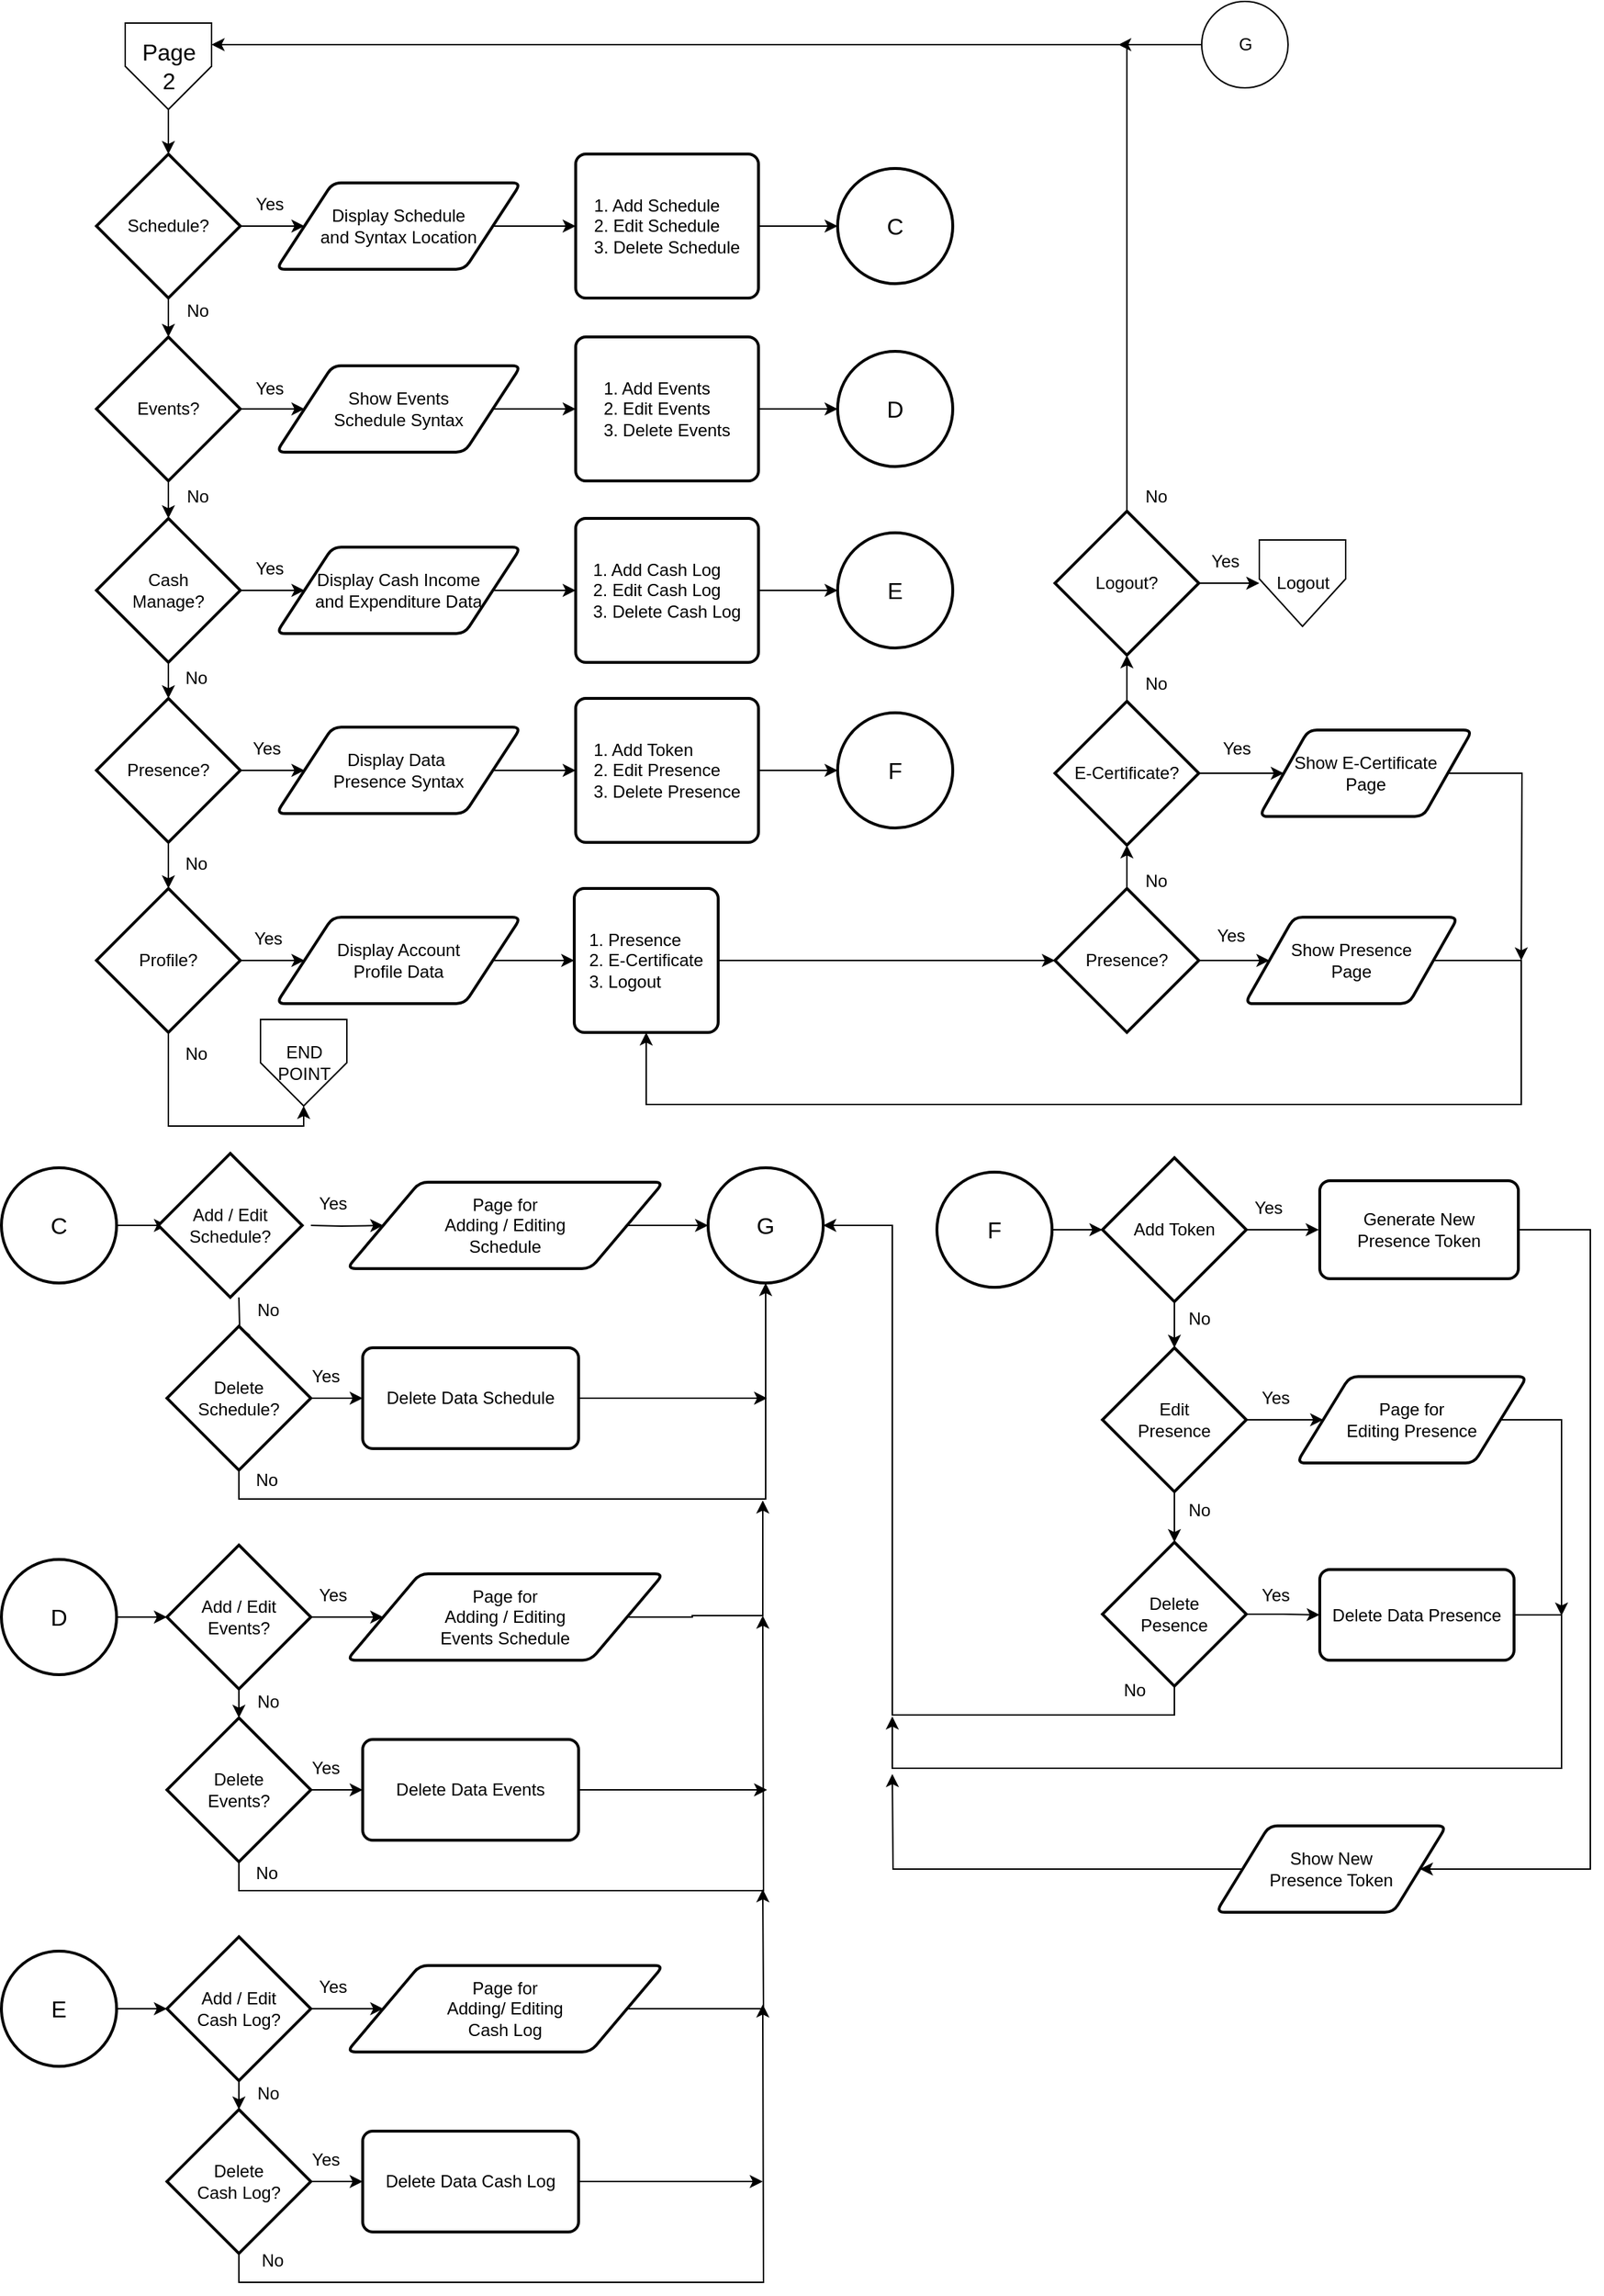 <mxfile version="24.7.6">
  <diagram name="Page-1" id="h7Oh3EGUh3cBh1QtTX6X">
    <mxGraphModel dx="1167" dy="679" grid="1" gridSize="10" guides="1" tooltips="1" connect="1" arrows="1" fold="1" page="1" pageScale="1" pageWidth="1169" pageHeight="1654" math="0" shadow="0">
      <root>
        <mxCell id="0" />
        <mxCell id="1" parent="0" />
        <mxCell id="zowKYsmVcmLUm09wKHbU-10" value="" style="edgeStyle=orthogonalEdgeStyle;rounded=0;orthogonalLoop=1;jettySize=auto;html=1;" parent="1" source="zowKYsmVcmLUm09wKHbU-1" target="zowKYsmVcmLUm09wKHbU-3" edge="1">
          <mxGeometry relative="1" as="geometry" />
        </mxCell>
        <mxCell id="zowKYsmVcmLUm09wKHbU-1" value="&lt;font style=&quot;font-size: 16px;&quot;&gt;Page&lt;/font&gt;&lt;div style=&quot;font-size: 16px;&quot;&gt;&lt;font style=&quot;font-size: 16px;&quot;&gt;2&lt;/font&gt;&lt;/div&gt;" style="verticalLabelPosition=middle;verticalAlign=middle;html=1;shape=offPageConnector;rounded=0;size=0.5;labelPosition=center;align=center;" parent="1" vertex="1">
          <mxGeometry x="117" y="44" width="60" height="60" as="geometry" />
        </mxCell>
        <mxCell id="zowKYsmVcmLUm09wKHbU-2" style="edgeStyle=orthogonalEdgeStyle;rounded=0;orthogonalLoop=1;jettySize=auto;html=1;exitX=1;exitY=0.5;exitDx=0;exitDy=0;exitPerimeter=0;entryX=0;entryY=0.5;entryDx=0;entryDy=0;" parent="1" source="zowKYsmVcmLUm09wKHbU-3" target="zowKYsmVcmLUm09wKHbU-8" edge="1">
          <mxGeometry relative="1" as="geometry" />
        </mxCell>
        <mxCell id="zowKYsmVcmLUm09wKHbU-3" value="Schedule?" style="strokeWidth=2;html=1;shape=mxgraph.flowchart.decision;whiteSpace=wrap;" parent="1" vertex="1">
          <mxGeometry x="97" y="135" width="100" height="100" as="geometry" />
        </mxCell>
        <mxCell id="zowKYsmVcmLUm09wKHbU-4" style="edgeStyle=orthogonalEdgeStyle;rounded=0;orthogonalLoop=1;jettySize=auto;html=1;exitX=1;exitY=0.5;exitDx=0;exitDy=0;exitPerimeter=0;entryX=0;entryY=0.5;entryDx=0;entryDy=0;" parent="1" source="zowKYsmVcmLUm09wKHbU-5" target="zowKYsmVcmLUm09wKHbU-9" edge="1">
          <mxGeometry relative="1" as="geometry" />
        </mxCell>
        <mxCell id="zowKYsmVcmLUm09wKHbU-26" value="" style="edgeStyle=orthogonalEdgeStyle;rounded=0;orthogonalLoop=1;jettySize=auto;html=1;" parent="1" source="zowKYsmVcmLUm09wKHbU-5" target="zowKYsmVcmLUm09wKHbU-25" edge="1">
          <mxGeometry relative="1" as="geometry" />
        </mxCell>
        <mxCell id="zowKYsmVcmLUm09wKHbU-5" value="Events?" style="strokeWidth=2;html=1;shape=mxgraph.flowchart.decision;whiteSpace=wrap;" parent="1" vertex="1">
          <mxGeometry x="97" y="262" width="100" height="100" as="geometry" />
        </mxCell>
        <mxCell id="zowKYsmVcmLUm09wKHbU-6" style="edgeStyle=orthogonalEdgeStyle;rounded=0;orthogonalLoop=1;jettySize=auto;html=1;exitX=0.5;exitY=1;exitDx=0;exitDy=0;exitPerimeter=0;entryX=0.5;entryY=0;entryDx=0;entryDy=0;entryPerimeter=0;" parent="1" source="zowKYsmVcmLUm09wKHbU-3" target="zowKYsmVcmLUm09wKHbU-5" edge="1">
          <mxGeometry relative="1" as="geometry" />
        </mxCell>
        <mxCell id="zowKYsmVcmLUm09wKHbU-7" value="No" style="text;html=1;align=center;verticalAlign=middle;resizable=0;points=[];autosize=1;strokeColor=none;fillColor=none;" parent="1" vertex="1">
          <mxGeometry x="147" y="229" width="40" height="30" as="geometry" />
        </mxCell>
        <mxCell id="zowKYsmVcmLUm09wKHbU-14" value="" style="edgeStyle=orthogonalEdgeStyle;rounded=0;orthogonalLoop=1;jettySize=auto;html=1;" parent="1" source="zowKYsmVcmLUm09wKHbU-8" target="zowKYsmVcmLUm09wKHbU-13" edge="1">
          <mxGeometry relative="1" as="geometry" />
        </mxCell>
        <mxCell id="zowKYsmVcmLUm09wKHbU-8" value="Display Schedule&lt;div&gt;and Syntax Location&lt;/div&gt;" style="shape=parallelogram;html=1;strokeWidth=2;perimeter=parallelogramPerimeter;whiteSpace=wrap;rounded=1;arcSize=12;size=0.23;" parent="1" vertex="1">
          <mxGeometry x="222" y="155" width="170" height="60" as="geometry" />
        </mxCell>
        <mxCell id="zowKYsmVcmLUm09wKHbU-16" value="" style="edgeStyle=orthogonalEdgeStyle;rounded=0;orthogonalLoop=1;jettySize=auto;html=1;" parent="1" source="zowKYsmVcmLUm09wKHbU-9" target="zowKYsmVcmLUm09wKHbU-15" edge="1">
          <mxGeometry relative="1" as="geometry" />
        </mxCell>
        <mxCell id="zowKYsmVcmLUm09wKHbU-9" value="Show Events&lt;div&gt;Schedule Syntax&lt;/div&gt;" style="shape=parallelogram;html=1;strokeWidth=2;perimeter=parallelogramPerimeter;whiteSpace=wrap;rounded=1;arcSize=12;size=0.23;" parent="1" vertex="1">
          <mxGeometry x="222" y="282" width="170" height="60" as="geometry" />
        </mxCell>
        <mxCell id="zowKYsmVcmLUm09wKHbU-11" value="Yes" style="text;html=1;align=center;verticalAlign=middle;resizable=0;points=[];autosize=1;strokeColor=none;fillColor=none;" parent="1" vertex="1">
          <mxGeometry x="197" y="155" width="40" height="30" as="geometry" />
        </mxCell>
        <mxCell id="zowKYsmVcmLUm09wKHbU-12" value="Yes" style="text;html=1;align=center;verticalAlign=middle;resizable=0;points=[];autosize=1;strokeColor=none;fillColor=none;" parent="1" vertex="1">
          <mxGeometry x="197" y="283" width="40" height="30" as="geometry" />
        </mxCell>
        <mxCell id="zowKYsmVcmLUm09wKHbU-56" value="" style="edgeStyle=orthogonalEdgeStyle;rounded=0;orthogonalLoop=1;jettySize=auto;html=1;" parent="1" source="zowKYsmVcmLUm09wKHbU-13" target="zowKYsmVcmLUm09wKHbU-55" edge="1">
          <mxGeometry relative="1" as="geometry" />
        </mxCell>
        <mxCell id="zowKYsmVcmLUm09wKHbU-13" value="&lt;div style=&quot;text-align: justify;&quot;&gt;&lt;span style=&quot;background-color: initial;&quot;&gt;1. Add Schedule&lt;/span&gt;&lt;/div&gt;&lt;div style=&quot;text-align: justify;&quot;&gt;2. Edit Schedule&lt;/div&gt;&lt;div style=&quot;text-align: justify;&quot;&gt;3. Delete Schedule&lt;/div&gt;" style="rounded=1;whiteSpace=wrap;html=1;absoluteArcSize=1;arcSize=14;strokeWidth=2;align=center;" parent="1" vertex="1">
          <mxGeometry x="430" y="135" width="127" height="100" as="geometry" />
        </mxCell>
        <mxCell id="zowKYsmVcmLUm09wKHbU-61" value="" style="edgeStyle=orthogonalEdgeStyle;rounded=0;orthogonalLoop=1;jettySize=auto;html=1;" parent="1" source="zowKYsmVcmLUm09wKHbU-15" target="zowKYsmVcmLUm09wKHbU-57" edge="1">
          <mxGeometry relative="1" as="geometry" />
        </mxCell>
        <mxCell id="zowKYsmVcmLUm09wKHbU-15" value="&lt;div style=&quot;text-align: justify;&quot;&gt;&lt;span style=&quot;background-color: initial;&quot;&gt;1. Add Events&lt;/span&gt;&lt;/div&gt;&lt;div style=&quot;text-align: justify;&quot;&gt;2. Edit Events&lt;/div&gt;&lt;div style=&quot;text-align: justify;&quot;&gt;3. Delete Events&lt;/div&gt;" style="rounded=1;whiteSpace=wrap;html=1;absoluteArcSize=1;arcSize=14;strokeWidth=2;align=center;" parent="1" vertex="1">
          <mxGeometry x="430" y="262" width="127" height="100" as="geometry" />
        </mxCell>
        <mxCell id="zowKYsmVcmLUm09wKHbU-22" value="" style="edgeStyle=orthogonalEdgeStyle;rounded=0;orthogonalLoop=1;jettySize=auto;html=1;" parent="1" source="zowKYsmVcmLUm09wKHbU-19" target="zowKYsmVcmLUm09wKHbU-21" edge="1">
          <mxGeometry relative="1" as="geometry" />
        </mxCell>
        <mxCell id="zowKYsmVcmLUm09wKHbU-19" value="Display Cash Income&lt;div&gt;and Expenditure Data&lt;br&gt;&lt;/div&gt;" style="shape=parallelogram;html=1;strokeWidth=2;perimeter=parallelogramPerimeter;whiteSpace=wrap;rounded=1;arcSize=12;size=0.23;" parent="1" vertex="1">
          <mxGeometry x="222" y="408" width="170" height="60" as="geometry" />
        </mxCell>
        <mxCell id="zowKYsmVcmLUm09wKHbU-62" value="" style="edgeStyle=orthogonalEdgeStyle;rounded=0;orthogonalLoop=1;jettySize=auto;html=1;" parent="1" source="zowKYsmVcmLUm09wKHbU-21" target="zowKYsmVcmLUm09wKHbU-58" edge="1">
          <mxGeometry relative="1" as="geometry" />
        </mxCell>
        <mxCell id="zowKYsmVcmLUm09wKHbU-21" value="&lt;div style=&quot;text-align: justify;&quot;&gt;&lt;span style=&quot;background-color: initial;&quot;&gt;1. Add Cash Log&lt;/span&gt;&lt;/div&gt;&lt;div style=&quot;text-align: justify;&quot;&gt;2. Edit Cash Log&lt;/div&gt;&lt;div style=&quot;text-align: justify;&quot;&gt;3. Delete Cash Log&lt;/div&gt;" style="rounded=1;whiteSpace=wrap;html=1;absoluteArcSize=1;arcSize=14;strokeWidth=2;align=center;" parent="1" vertex="1">
          <mxGeometry x="430" y="388" width="127" height="100" as="geometry" />
        </mxCell>
        <mxCell id="zowKYsmVcmLUm09wKHbU-24" value="Yes" style="text;html=1;align=center;verticalAlign=middle;resizable=0;points=[];autosize=1;strokeColor=none;fillColor=none;" parent="1" vertex="1">
          <mxGeometry x="197" y="408" width="40" height="30" as="geometry" />
        </mxCell>
        <mxCell id="zowKYsmVcmLUm09wKHbU-27" value="" style="edgeStyle=orthogonalEdgeStyle;rounded=0;orthogonalLoop=1;jettySize=auto;html=1;" parent="1" source="zowKYsmVcmLUm09wKHbU-25" target="zowKYsmVcmLUm09wKHbU-19" edge="1">
          <mxGeometry relative="1" as="geometry" />
        </mxCell>
        <mxCell id="zowKYsmVcmLUm09wKHbU-33" value="" style="edgeStyle=orthogonalEdgeStyle;rounded=0;orthogonalLoop=1;jettySize=auto;html=1;" parent="1" source="zowKYsmVcmLUm09wKHbU-25" target="zowKYsmVcmLUm09wKHbU-29" edge="1">
          <mxGeometry relative="1" as="geometry" />
        </mxCell>
        <mxCell id="zowKYsmVcmLUm09wKHbU-25" value="Cash&lt;div&gt;Manage?&lt;/div&gt;" style="strokeWidth=2;html=1;shape=mxgraph.flowchart.decision;whiteSpace=wrap;" parent="1" vertex="1">
          <mxGeometry x="97" y="388" width="100" height="100" as="geometry" />
        </mxCell>
        <mxCell id="zowKYsmVcmLUm09wKHbU-28" value="No" style="text;html=1;align=center;verticalAlign=middle;resizable=0;points=[];autosize=1;strokeColor=none;fillColor=none;" parent="1" vertex="1">
          <mxGeometry x="147" y="358" width="40" height="30" as="geometry" />
        </mxCell>
        <mxCell id="zowKYsmVcmLUm09wKHbU-31" value="" style="edgeStyle=orthogonalEdgeStyle;rounded=0;orthogonalLoop=1;jettySize=auto;html=1;" parent="1" source="zowKYsmVcmLUm09wKHbU-29" target="zowKYsmVcmLUm09wKHbU-30" edge="1">
          <mxGeometry relative="1" as="geometry" />
        </mxCell>
        <mxCell id="zowKYsmVcmLUm09wKHbU-46" value="" style="edgeStyle=orthogonalEdgeStyle;rounded=0;orthogonalLoop=1;jettySize=auto;html=1;" parent="1" source="zowKYsmVcmLUm09wKHbU-29" target="zowKYsmVcmLUm09wKHbU-35" edge="1">
          <mxGeometry relative="1" as="geometry" />
        </mxCell>
        <mxCell id="zowKYsmVcmLUm09wKHbU-29" value="Presence?" style="strokeWidth=2;html=1;shape=mxgraph.flowchart.decision;whiteSpace=wrap;" parent="1" vertex="1">
          <mxGeometry x="97" y="513" width="100" height="100" as="geometry" />
        </mxCell>
        <mxCell id="zowKYsmVcmLUm09wKHbU-34" value="" style="edgeStyle=orthogonalEdgeStyle;rounded=0;orthogonalLoop=1;jettySize=auto;html=1;" parent="1" source="zowKYsmVcmLUm09wKHbU-30" target="zowKYsmVcmLUm09wKHbU-32" edge="1">
          <mxGeometry relative="1" as="geometry" />
        </mxCell>
        <mxCell id="zowKYsmVcmLUm09wKHbU-30" value="Display Data&amp;nbsp;&lt;div&gt;Presence Syntax&lt;br&gt;&lt;/div&gt;" style="shape=parallelogram;html=1;strokeWidth=2;perimeter=parallelogramPerimeter;whiteSpace=wrap;rounded=1;arcSize=12;size=0.23;" parent="1" vertex="1">
          <mxGeometry x="222" y="533" width="170" height="60" as="geometry" />
        </mxCell>
        <mxCell id="zowKYsmVcmLUm09wKHbU-63" value="" style="edgeStyle=orthogonalEdgeStyle;rounded=0;orthogonalLoop=1;jettySize=auto;html=1;" parent="1" source="zowKYsmVcmLUm09wKHbU-32" target="zowKYsmVcmLUm09wKHbU-60" edge="1">
          <mxGeometry relative="1" as="geometry" />
        </mxCell>
        <mxCell id="zowKYsmVcmLUm09wKHbU-32" value="&lt;div style=&quot;text-align: justify;&quot;&gt;&lt;span style=&quot;background-color: initial;&quot;&gt;1. Add Token&lt;/span&gt;&lt;/div&gt;&lt;div style=&quot;text-align: justify;&quot;&gt;2. Edit Presence&lt;/div&gt;&lt;div style=&quot;text-align: justify;&quot;&gt;3. Delete Presence&lt;/div&gt;" style="rounded=1;whiteSpace=wrap;html=1;absoluteArcSize=1;arcSize=14;strokeWidth=2;align=center;" parent="1" vertex="1">
          <mxGeometry x="430" y="513" width="127" height="100" as="geometry" />
        </mxCell>
        <mxCell id="zowKYsmVcmLUm09wKHbU-47" value="" style="edgeStyle=orthogonalEdgeStyle;rounded=0;orthogonalLoop=1;jettySize=auto;html=1;" parent="1" source="zowKYsmVcmLUm09wKHbU-35" target="zowKYsmVcmLUm09wKHbU-36" edge="1">
          <mxGeometry relative="1" as="geometry" />
        </mxCell>
        <mxCell id="yRQhdciNzC3Jhga_KEkc-2" style="edgeStyle=orthogonalEdgeStyle;rounded=0;orthogonalLoop=1;jettySize=auto;html=1;exitX=0.5;exitY=1;exitDx=0;exitDy=0;exitPerimeter=0;entryX=0.5;entryY=1;entryDx=0;entryDy=0;" parent="1" source="zowKYsmVcmLUm09wKHbU-35" target="yRQhdciNzC3Jhga_KEkc-1" edge="1">
          <mxGeometry relative="1" as="geometry">
            <Array as="points">
              <mxPoint x="147" y="810" />
              <mxPoint x="241" y="810" />
            </Array>
          </mxGeometry>
        </mxCell>
        <mxCell id="zowKYsmVcmLUm09wKHbU-35" value="Profile?" style="strokeWidth=2;html=1;shape=mxgraph.flowchart.decision;whiteSpace=wrap;" parent="1" vertex="1">
          <mxGeometry x="97" y="645" width="100" height="100" as="geometry" />
        </mxCell>
        <mxCell id="zowKYsmVcmLUm09wKHbU-48" value="" style="edgeStyle=orthogonalEdgeStyle;rounded=0;orthogonalLoop=1;jettySize=auto;html=1;" parent="1" source="zowKYsmVcmLUm09wKHbU-36" target="zowKYsmVcmLUm09wKHbU-37" edge="1">
          <mxGeometry relative="1" as="geometry" />
        </mxCell>
        <mxCell id="zowKYsmVcmLUm09wKHbU-36" value="Display Account&lt;div&gt;Profile Data&lt;/div&gt;" style="shape=parallelogram;html=1;strokeWidth=2;perimeter=parallelogramPerimeter;whiteSpace=wrap;rounded=1;arcSize=12;size=0.23;" parent="1" vertex="1">
          <mxGeometry x="222" y="665" width="170" height="60" as="geometry" />
        </mxCell>
        <mxCell id="zowKYsmVcmLUm09wKHbU-64" value="" style="edgeStyle=orthogonalEdgeStyle;rounded=0;orthogonalLoop=1;jettySize=auto;html=1;" parent="1" source="zowKYsmVcmLUm09wKHbU-37" target="zowKYsmVcmLUm09wKHbU-38" edge="1">
          <mxGeometry relative="1" as="geometry" />
        </mxCell>
        <mxCell id="zowKYsmVcmLUm09wKHbU-37" value="&lt;div style=&quot;text-align: justify;&quot;&gt;&lt;span style=&quot;background-color: initial;&quot;&gt;1. Presence&lt;/span&gt;&lt;/div&gt;&lt;div style=&quot;text-align: justify;&quot;&gt;2. E-Certificate&lt;/div&gt;&lt;div style=&quot;text-align: justify;&quot;&gt;3. Logout&lt;/div&gt;" style="rounded=1;whiteSpace=wrap;html=1;absoluteArcSize=1;arcSize=14;strokeWidth=2;" parent="1" vertex="1">
          <mxGeometry x="429" y="645" width="100" height="100" as="geometry" />
        </mxCell>
        <mxCell id="zowKYsmVcmLUm09wKHbU-50" value="" style="edgeStyle=orthogonalEdgeStyle;rounded=0;orthogonalLoop=1;jettySize=auto;html=1;" parent="1" source="zowKYsmVcmLUm09wKHbU-38" target="zowKYsmVcmLUm09wKHbU-40" edge="1">
          <mxGeometry relative="1" as="geometry" />
        </mxCell>
        <mxCell id="zowKYsmVcmLUm09wKHbU-66" value="" style="edgeStyle=orthogonalEdgeStyle;rounded=0;orthogonalLoop=1;jettySize=auto;html=1;" parent="1" source="zowKYsmVcmLUm09wKHbU-38" target="zowKYsmVcmLUm09wKHbU-41" edge="1">
          <mxGeometry relative="1" as="geometry" />
        </mxCell>
        <mxCell id="zowKYsmVcmLUm09wKHbU-38" value="Presence?" style="strokeWidth=2;html=1;shape=mxgraph.flowchart.decision;whiteSpace=wrap;" parent="1" vertex="1">
          <mxGeometry x="763" y="645" width="100" height="100" as="geometry" />
        </mxCell>
        <mxCell id="zowKYsmVcmLUm09wKHbU-77" style="edgeStyle=orthogonalEdgeStyle;rounded=0;orthogonalLoop=1;jettySize=auto;html=1;exitX=1;exitY=0.5;exitDx=0;exitDy=0;entryX=0.5;entryY=1;entryDx=0;entryDy=0;" parent="1" source="zowKYsmVcmLUm09wKHbU-40" target="zowKYsmVcmLUm09wKHbU-37" edge="1">
          <mxGeometry relative="1" as="geometry">
            <mxPoint x="477" y="785" as="targetPoint" />
            <Array as="points">
              <mxPoint x="1087" y="695" />
              <mxPoint x="1087" y="795" />
              <mxPoint x="479" y="795" />
            </Array>
          </mxGeometry>
        </mxCell>
        <mxCell id="zowKYsmVcmLUm09wKHbU-40" value="Show Presence&lt;div&gt;Page&lt;/div&gt;" style="shape=parallelogram;html=1;strokeWidth=2;perimeter=parallelogramPerimeter;whiteSpace=wrap;rounded=1;arcSize=12;size=0.23;" parent="1" vertex="1">
          <mxGeometry x="895" y="665" width="148" height="60" as="geometry" />
        </mxCell>
        <mxCell id="zowKYsmVcmLUm09wKHbU-52" value="" style="edgeStyle=orthogonalEdgeStyle;rounded=0;orthogonalLoop=1;jettySize=auto;html=1;" parent="1" source="zowKYsmVcmLUm09wKHbU-41" target="zowKYsmVcmLUm09wKHbU-43" edge="1">
          <mxGeometry relative="1" as="geometry" />
        </mxCell>
        <mxCell id="zowKYsmVcmLUm09wKHbU-69" value="" style="edgeStyle=orthogonalEdgeStyle;rounded=0;orthogonalLoop=1;jettySize=auto;html=1;" parent="1" source="zowKYsmVcmLUm09wKHbU-41" target="zowKYsmVcmLUm09wKHbU-44" edge="1">
          <mxGeometry relative="1" as="geometry" />
        </mxCell>
        <mxCell id="zowKYsmVcmLUm09wKHbU-41" value="E-Certificate?" style="strokeWidth=2;html=1;shape=mxgraph.flowchart.decision;whiteSpace=wrap;" parent="1" vertex="1">
          <mxGeometry x="763" y="515" width="100" height="100" as="geometry" />
        </mxCell>
        <mxCell id="zowKYsmVcmLUm09wKHbU-76" style="edgeStyle=orthogonalEdgeStyle;rounded=0;orthogonalLoop=1;jettySize=auto;html=1;exitX=1;exitY=0.5;exitDx=0;exitDy=0;" parent="1" source="zowKYsmVcmLUm09wKHbU-43" edge="1">
          <mxGeometry relative="1" as="geometry">
            <mxPoint x="1087" y="695" as="targetPoint" />
          </mxGeometry>
        </mxCell>
        <mxCell id="zowKYsmVcmLUm09wKHbU-43" value="Show E-Certificate&lt;div&gt;Page&lt;/div&gt;" style="shape=parallelogram;html=1;strokeWidth=2;perimeter=parallelogramPerimeter;whiteSpace=wrap;rounded=1;arcSize=12;size=0.23;" parent="1" vertex="1">
          <mxGeometry x="905" y="535" width="148" height="60" as="geometry" />
        </mxCell>
        <mxCell id="zowKYsmVcmLUm09wKHbU-54" value="" style="edgeStyle=orthogonalEdgeStyle;rounded=0;orthogonalLoop=1;jettySize=auto;html=1;" parent="1" source="zowKYsmVcmLUm09wKHbU-44" target="zowKYsmVcmLUm09wKHbU-45" edge="1">
          <mxGeometry relative="1" as="geometry" />
        </mxCell>
        <mxCell id="zowKYsmVcmLUm09wKHbU-74" style="edgeStyle=orthogonalEdgeStyle;rounded=0;orthogonalLoop=1;jettySize=auto;html=1;exitX=0.5;exitY=0;exitDx=0;exitDy=0;exitPerimeter=0;entryX=1;entryY=0.25;entryDx=0;entryDy=0;" parent="1" source="zowKYsmVcmLUm09wKHbU-44" target="zowKYsmVcmLUm09wKHbU-1" edge="1">
          <mxGeometry relative="1" as="geometry">
            <mxPoint x="813.667" y="75" as="targetPoint" />
          </mxGeometry>
        </mxCell>
        <mxCell id="zowKYsmVcmLUm09wKHbU-44" value="Logout?" style="strokeWidth=2;html=1;shape=mxgraph.flowchart.decision;whiteSpace=wrap;" parent="1" vertex="1">
          <mxGeometry x="763" y="383" width="100" height="100" as="geometry" />
        </mxCell>
        <mxCell id="zowKYsmVcmLUm09wKHbU-45" value="&lt;span style=&quot;background-color: initial;&quot;&gt;Logout&lt;/span&gt;" style="verticalLabelPosition=middle;verticalAlign=middle;html=1;shape=offPageConnector;rounded=0;size=0.55;labelPosition=center;align=center;" parent="1" vertex="1">
          <mxGeometry x="905" y="403" width="60" height="60" as="geometry" />
        </mxCell>
        <mxCell id="zowKYsmVcmLUm09wKHbU-55" value="&lt;font style=&quot;font-size: 16px;&quot;&gt;C&lt;/font&gt;" style="ellipse;whiteSpace=wrap;html=1;rounded=1;arcSize=14;strokeWidth=2;" parent="1" vertex="1">
          <mxGeometry x="612" y="145" width="80" height="80" as="geometry" />
        </mxCell>
        <mxCell id="zowKYsmVcmLUm09wKHbU-57" value="&lt;span style=&quot;font-size: 16px;&quot;&gt;D&lt;/span&gt;" style="ellipse;whiteSpace=wrap;html=1;rounded=1;arcSize=14;strokeWidth=2;" parent="1" vertex="1">
          <mxGeometry x="612" y="272" width="80" height="80" as="geometry" />
        </mxCell>
        <mxCell id="zowKYsmVcmLUm09wKHbU-58" value="&lt;font style=&quot;font-size: 16px;&quot;&gt;E&lt;/font&gt;" style="ellipse;whiteSpace=wrap;html=1;rounded=1;arcSize=14;strokeWidth=2;" parent="1" vertex="1">
          <mxGeometry x="612" y="398" width="80" height="80" as="geometry" />
        </mxCell>
        <mxCell id="zowKYsmVcmLUm09wKHbU-60" value="&lt;span style=&quot;font-size: 16px;&quot;&gt;F&lt;/span&gt;" style="ellipse;whiteSpace=wrap;html=1;rounded=1;arcSize=14;strokeWidth=2;" parent="1" vertex="1">
          <mxGeometry x="612" y="523" width="80" height="80" as="geometry" />
        </mxCell>
        <mxCell id="zowKYsmVcmLUm09wKHbU-65" value="Yes" style="text;html=1;align=center;verticalAlign=middle;resizable=0;points=[];autosize=1;strokeColor=none;fillColor=none;" parent="1" vertex="1">
          <mxGeometry x="865" y="663" width="40" height="30" as="geometry" />
        </mxCell>
        <mxCell id="zowKYsmVcmLUm09wKHbU-67" value="Yes" style="text;html=1;align=center;verticalAlign=middle;resizable=0;points=[];autosize=1;strokeColor=none;fillColor=none;" parent="1" vertex="1">
          <mxGeometry x="869" y="533" width="40" height="30" as="geometry" />
        </mxCell>
        <mxCell id="zowKYsmVcmLUm09wKHbU-68" value="No" style="text;html=1;align=center;verticalAlign=middle;resizable=0;points=[];autosize=1;strokeColor=none;fillColor=none;" parent="1" vertex="1">
          <mxGeometry x="813" y="625" width="40" height="30" as="geometry" />
        </mxCell>
        <mxCell id="zowKYsmVcmLUm09wKHbU-70" value="No" style="text;html=1;align=center;verticalAlign=middle;resizable=0;points=[];autosize=1;strokeColor=none;fillColor=none;" parent="1" vertex="1">
          <mxGeometry x="813" y="488" width="40" height="30" as="geometry" />
        </mxCell>
        <mxCell id="zowKYsmVcmLUm09wKHbU-71" value="Yes" style="text;html=1;align=center;verticalAlign=middle;resizable=0;points=[];autosize=1;strokeColor=none;fillColor=none;" parent="1" vertex="1">
          <mxGeometry x="861" y="403" width="40" height="30" as="geometry" />
        </mxCell>
        <mxCell id="zowKYsmVcmLUm09wKHbU-75" value="No" style="text;html=1;align=center;verticalAlign=middle;resizable=0;points=[];autosize=1;strokeColor=none;fillColor=none;" parent="1" vertex="1">
          <mxGeometry x="813" y="358" width="40" height="30" as="geometry" />
        </mxCell>
        <mxCell id="zowKYsmVcmLUm09wKHbU-80" value="" style="edgeStyle=orthogonalEdgeStyle;rounded=0;orthogonalLoop=1;jettySize=auto;html=1;" parent="1" source="zowKYsmVcmLUm09wKHbU-78" edge="1">
          <mxGeometry relative="1" as="geometry">
            <mxPoint x="146" y="879.0" as="targetPoint" />
          </mxGeometry>
        </mxCell>
        <mxCell id="zowKYsmVcmLUm09wKHbU-78" value="&lt;font style=&quot;font-size: 16px;&quot;&gt;C&lt;/font&gt;" style="ellipse;whiteSpace=wrap;html=1;rounded=1;arcSize=14;strokeWidth=2;" parent="1" vertex="1">
          <mxGeometry x="31" y="839" width="80" height="80" as="geometry" />
        </mxCell>
        <mxCell id="zowKYsmVcmLUm09wKHbU-82" value="" style="edgeStyle=orthogonalEdgeStyle;rounded=0;orthogonalLoop=1;jettySize=auto;html=1;" parent="1" target="zowKYsmVcmLUm09wKHbU-81" edge="1">
          <mxGeometry relative="1" as="geometry">
            <mxPoint x="246" y="879.0" as="sourcePoint" />
          </mxGeometry>
        </mxCell>
        <mxCell id="zowKYsmVcmLUm09wKHbU-93" value="" style="edgeStyle=orthogonalEdgeStyle;rounded=0;orthogonalLoop=1;jettySize=auto;html=1;" parent="1" target="zowKYsmVcmLUm09wKHbU-92" edge="1">
          <mxGeometry relative="1" as="geometry">
            <mxPoint x="196" y="929.0" as="sourcePoint" />
          </mxGeometry>
        </mxCell>
        <mxCell id="zowKYsmVcmLUm09wKHbU-79" value="Add / Edit&lt;div&gt;Schedule?&lt;/div&gt;" style="strokeWidth=2;html=1;shape=mxgraph.flowchart.decision;whiteSpace=wrap;" parent="1" vertex="1">
          <mxGeometry x="140" y="829" width="100" height="100" as="geometry" />
        </mxCell>
        <mxCell id="zowKYsmVcmLUm09wKHbU-91" value="" style="edgeStyle=orthogonalEdgeStyle;rounded=0;orthogonalLoop=1;jettySize=auto;html=1;" parent="1" source="zowKYsmVcmLUm09wKHbU-81" target="zowKYsmVcmLUm09wKHbU-90" edge="1">
          <mxGeometry relative="1" as="geometry" />
        </mxCell>
        <mxCell id="zowKYsmVcmLUm09wKHbU-81" value="&lt;div&gt;Page for&lt;/div&gt;&lt;div&gt;Adding / Editing&lt;/div&gt;&lt;div&gt;Schedule&lt;/div&gt;" style="shape=parallelogram;html=1;strokeWidth=2;perimeter=parallelogramPerimeter;whiteSpace=wrap;rounded=1;arcSize=12;size=0.23;" parent="1" vertex="1">
          <mxGeometry x="271" y="849" width="220" height="60" as="geometry" />
        </mxCell>
        <mxCell id="zowKYsmVcmLUm09wKHbU-83" value="Yes" style="text;html=1;align=center;verticalAlign=middle;resizable=0;points=[];autosize=1;strokeColor=none;fillColor=none;" parent="1" vertex="1">
          <mxGeometry x="241" y="849" width="40" height="30" as="geometry" />
        </mxCell>
        <mxCell id="zowKYsmVcmLUm09wKHbU-174" style="edgeStyle=orthogonalEdgeStyle;rounded=0;orthogonalLoop=1;jettySize=auto;html=1;exitX=0;exitY=0.5;exitDx=0;exitDy=0;exitPerimeter=0;" parent="1" source="zowKYsmVcmLUm09wKHbU-88" edge="1">
          <mxGeometry relative="1" as="geometry">
            <mxPoint x="807" y="59.059" as="targetPoint" />
          </mxGeometry>
        </mxCell>
        <mxCell id="zowKYsmVcmLUm09wKHbU-88" value="G" style="verticalLabelPosition=middle;verticalAlign=middle;html=1;shape=mxgraph.flowchart.on-page_reference;labelPosition=center;align=center;" parent="1" vertex="1">
          <mxGeometry x="865" y="29" width="60" height="60" as="geometry" />
        </mxCell>
        <mxCell id="zowKYsmVcmLUm09wKHbU-90" value="&lt;font style=&quot;font-size: 16px;&quot;&gt;G&lt;/font&gt;" style="ellipse;whiteSpace=wrap;html=1;rounded=1;arcSize=14;strokeWidth=2;" parent="1" vertex="1">
          <mxGeometry x="522" y="839" width="80" height="80" as="geometry" />
        </mxCell>
        <mxCell id="zowKYsmVcmLUm09wKHbU-94" style="edgeStyle=orthogonalEdgeStyle;rounded=0;orthogonalLoop=1;jettySize=auto;html=1;exitX=0.5;exitY=1;exitDx=0;exitDy=0;exitPerimeter=0;entryX=0.5;entryY=1;entryDx=0;entryDy=0;" parent="1" source="zowKYsmVcmLUm09wKHbU-92" target="zowKYsmVcmLUm09wKHbU-90" edge="1">
          <mxGeometry relative="1" as="geometry">
            <mxPoint x="581" y="1089" as="targetPoint" />
          </mxGeometry>
        </mxCell>
        <mxCell id="zowKYsmVcmLUm09wKHbU-98" value="" style="edgeStyle=orthogonalEdgeStyle;rounded=0;orthogonalLoop=1;jettySize=auto;html=1;" parent="1" source="zowKYsmVcmLUm09wKHbU-92" target="zowKYsmVcmLUm09wKHbU-97" edge="1">
          <mxGeometry relative="1" as="geometry" />
        </mxCell>
        <mxCell id="zowKYsmVcmLUm09wKHbU-92" value="Delete&lt;div&gt;Schedule?&lt;/div&gt;" style="strokeWidth=2;html=1;shape=mxgraph.flowchart.decision;whiteSpace=wrap;" parent="1" vertex="1">
          <mxGeometry x="146" y="949" width="100" height="100" as="geometry" />
        </mxCell>
        <mxCell id="zowKYsmVcmLUm09wKHbU-95" value="No" style="text;html=1;align=center;verticalAlign=middle;resizable=0;points=[];autosize=1;strokeColor=none;fillColor=none;" parent="1" vertex="1">
          <mxGeometry x="196" y="923" width="40" height="30" as="geometry" />
        </mxCell>
        <mxCell id="zowKYsmVcmLUm09wKHbU-99" style="edgeStyle=orthogonalEdgeStyle;rounded=0;orthogonalLoop=1;jettySize=auto;html=1;exitX=1;exitY=0.5;exitDx=0;exitDy=0;" parent="1" edge="1">
          <mxGeometry relative="1" as="geometry">
            <mxPoint x="563" y="999" as="targetPoint" />
            <mxPoint x="433" y="999" as="sourcePoint" />
          </mxGeometry>
        </mxCell>
        <mxCell id="zowKYsmVcmLUm09wKHbU-97" value="Delete Data Schedule" style="rounded=1;whiteSpace=wrap;html=1;absoluteArcSize=1;arcSize=14;strokeWidth=2;" parent="1" vertex="1">
          <mxGeometry x="282" y="964" width="150" height="70" as="geometry" />
        </mxCell>
        <mxCell id="zowKYsmVcmLUm09wKHbU-100" value="Yes" style="text;html=1;align=center;verticalAlign=middle;resizable=0;points=[];autosize=1;strokeColor=none;fillColor=none;" parent="1" vertex="1">
          <mxGeometry x="236" y="969" width="40" height="30" as="geometry" />
        </mxCell>
        <mxCell id="zowKYsmVcmLUm09wKHbU-101" value="No" style="text;html=1;align=center;verticalAlign=middle;resizable=0;points=[];autosize=1;strokeColor=none;fillColor=none;" parent="1" vertex="1">
          <mxGeometry x="195" y="1041" width="40" height="30" as="geometry" />
        </mxCell>
        <mxCell id="zowKYsmVcmLUm09wKHbU-102" value="" style="edgeStyle=orthogonalEdgeStyle;rounded=0;orthogonalLoop=1;jettySize=auto;html=1;" parent="1" source="zowKYsmVcmLUm09wKHbU-103" target="zowKYsmVcmLUm09wKHbU-106" edge="1">
          <mxGeometry relative="1" as="geometry" />
        </mxCell>
        <mxCell id="zowKYsmVcmLUm09wKHbU-103" value="&lt;font style=&quot;font-size: 16px;&quot;&gt;D&lt;/font&gt;" style="ellipse;whiteSpace=wrap;html=1;rounded=1;arcSize=14;strokeWidth=2;" parent="1" vertex="1">
          <mxGeometry x="31" y="1111" width="80" height="80" as="geometry" />
        </mxCell>
        <mxCell id="zowKYsmVcmLUm09wKHbU-104" value="" style="edgeStyle=orthogonalEdgeStyle;rounded=0;orthogonalLoop=1;jettySize=auto;html=1;" parent="1" source="zowKYsmVcmLUm09wKHbU-106" target="zowKYsmVcmLUm09wKHbU-108" edge="1">
          <mxGeometry relative="1" as="geometry" />
        </mxCell>
        <mxCell id="zowKYsmVcmLUm09wKHbU-105" value="" style="edgeStyle=orthogonalEdgeStyle;rounded=0;orthogonalLoop=1;jettySize=auto;html=1;" parent="1" source="zowKYsmVcmLUm09wKHbU-106" target="zowKYsmVcmLUm09wKHbU-113" edge="1">
          <mxGeometry relative="1" as="geometry" />
        </mxCell>
        <mxCell id="zowKYsmVcmLUm09wKHbU-106" value="Add / Edit&lt;div&gt;Events?&lt;/div&gt;" style="strokeWidth=2;html=1;shape=mxgraph.flowchart.decision;whiteSpace=wrap;" parent="1" vertex="1">
          <mxGeometry x="146" y="1101" width="100" height="100" as="geometry" />
        </mxCell>
        <mxCell id="zowKYsmVcmLUm09wKHbU-107" value="" style="edgeStyle=orthogonalEdgeStyle;rounded=0;orthogonalLoop=1;jettySize=auto;html=1;" parent="1" source="zowKYsmVcmLUm09wKHbU-108" edge="1">
          <mxGeometry relative="1" as="geometry">
            <mxPoint x="560" y="1070" as="targetPoint" />
            <Array as="points">
              <mxPoint x="511" y="1151" />
              <mxPoint x="560" y="1150" />
            </Array>
          </mxGeometry>
        </mxCell>
        <mxCell id="zowKYsmVcmLUm09wKHbU-108" value="Page for&lt;div&gt;Adding / Editing&lt;/div&gt;&lt;div&gt;Events Schedule&lt;/div&gt;" style="shape=parallelogram;html=1;strokeWidth=2;perimeter=parallelogramPerimeter;whiteSpace=wrap;rounded=1;arcSize=12;size=0.23;" parent="1" vertex="1">
          <mxGeometry x="271" y="1121" width="220" height="60" as="geometry" />
        </mxCell>
        <mxCell id="zowKYsmVcmLUm09wKHbU-109" value="Yes" style="text;html=1;align=center;verticalAlign=middle;resizable=0;points=[];autosize=1;strokeColor=none;fillColor=none;" parent="1" vertex="1">
          <mxGeometry x="241" y="1121" width="40" height="30" as="geometry" />
        </mxCell>
        <mxCell id="zowKYsmVcmLUm09wKHbU-111" style="edgeStyle=orthogonalEdgeStyle;rounded=0;orthogonalLoop=1;jettySize=auto;html=1;exitX=0.5;exitY=1;exitDx=0;exitDy=0;exitPerimeter=0;" parent="1" source="zowKYsmVcmLUm09wKHbU-113" edge="1">
          <mxGeometry relative="1" as="geometry">
            <mxPoint x="560" y="1150" as="targetPoint" />
          </mxGeometry>
        </mxCell>
        <mxCell id="zowKYsmVcmLUm09wKHbU-112" value="" style="edgeStyle=orthogonalEdgeStyle;rounded=0;orthogonalLoop=1;jettySize=auto;html=1;" parent="1" source="zowKYsmVcmLUm09wKHbU-113" target="zowKYsmVcmLUm09wKHbU-116" edge="1">
          <mxGeometry relative="1" as="geometry" />
        </mxCell>
        <mxCell id="zowKYsmVcmLUm09wKHbU-113" value="Delete&lt;div&gt;Events?&lt;/div&gt;" style="strokeWidth=2;html=1;shape=mxgraph.flowchart.decision;whiteSpace=wrap;" parent="1" vertex="1">
          <mxGeometry x="146" y="1221" width="100" height="100" as="geometry" />
        </mxCell>
        <mxCell id="zowKYsmVcmLUm09wKHbU-114" value="No" style="text;html=1;align=center;verticalAlign=middle;resizable=0;points=[];autosize=1;strokeColor=none;fillColor=none;" parent="1" vertex="1">
          <mxGeometry x="196" y="1195" width="40" height="30" as="geometry" />
        </mxCell>
        <mxCell id="zowKYsmVcmLUm09wKHbU-115" style="edgeStyle=orthogonalEdgeStyle;rounded=0;orthogonalLoop=1;jettySize=auto;html=1;exitX=1;exitY=0.5;exitDx=0;exitDy=0;" parent="1" edge="1">
          <mxGeometry relative="1" as="geometry">
            <mxPoint x="563" y="1271" as="targetPoint" />
            <mxPoint x="433" y="1271" as="sourcePoint" />
          </mxGeometry>
        </mxCell>
        <mxCell id="zowKYsmVcmLUm09wKHbU-116" value="Delete Data Events" style="rounded=1;whiteSpace=wrap;html=1;absoluteArcSize=1;arcSize=14;strokeWidth=2;" parent="1" vertex="1">
          <mxGeometry x="282" y="1236" width="150" height="70" as="geometry" />
        </mxCell>
        <mxCell id="zowKYsmVcmLUm09wKHbU-117" value="Yes" style="text;html=1;align=center;verticalAlign=middle;resizable=0;points=[];autosize=1;strokeColor=none;fillColor=none;" parent="1" vertex="1">
          <mxGeometry x="236" y="1241" width="40" height="30" as="geometry" />
        </mxCell>
        <mxCell id="zowKYsmVcmLUm09wKHbU-118" value="No" style="text;html=1;align=center;verticalAlign=middle;resizable=0;points=[];autosize=1;strokeColor=none;fillColor=none;" parent="1" vertex="1">
          <mxGeometry x="195" y="1314" width="40" height="30" as="geometry" />
        </mxCell>
        <mxCell id="zowKYsmVcmLUm09wKHbU-119" value="" style="edgeStyle=orthogonalEdgeStyle;rounded=0;orthogonalLoop=1;jettySize=auto;html=1;" parent="1" source="zowKYsmVcmLUm09wKHbU-120" target="zowKYsmVcmLUm09wKHbU-123" edge="1">
          <mxGeometry relative="1" as="geometry" />
        </mxCell>
        <mxCell id="zowKYsmVcmLUm09wKHbU-120" value="&lt;font style=&quot;font-size: 16px;&quot;&gt;E&lt;/font&gt;" style="ellipse;whiteSpace=wrap;html=1;rounded=1;arcSize=14;strokeWidth=2;" parent="1" vertex="1">
          <mxGeometry x="31" y="1383" width="80" height="80" as="geometry" />
        </mxCell>
        <mxCell id="zowKYsmVcmLUm09wKHbU-121" value="" style="edgeStyle=orthogonalEdgeStyle;rounded=0;orthogonalLoop=1;jettySize=auto;html=1;" parent="1" source="zowKYsmVcmLUm09wKHbU-123" target="zowKYsmVcmLUm09wKHbU-125" edge="1">
          <mxGeometry relative="1" as="geometry" />
        </mxCell>
        <mxCell id="zowKYsmVcmLUm09wKHbU-122" value="" style="edgeStyle=orthogonalEdgeStyle;rounded=0;orthogonalLoop=1;jettySize=auto;html=1;" parent="1" source="zowKYsmVcmLUm09wKHbU-123" target="zowKYsmVcmLUm09wKHbU-130" edge="1">
          <mxGeometry relative="1" as="geometry" />
        </mxCell>
        <mxCell id="zowKYsmVcmLUm09wKHbU-123" value="Add / Edit&lt;div&gt;Cash Log?&lt;/div&gt;" style="strokeWidth=2;html=1;shape=mxgraph.flowchart.decision;whiteSpace=wrap;" parent="1" vertex="1">
          <mxGeometry x="146" y="1373" width="100" height="100" as="geometry" />
        </mxCell>
        <mxCell id="zowKYsmVcmLUm09wKHbU-124" value="" style="edgeStyle=orthogonalEdgeStyle;rounded=0;orthogonalLoop=1;jettySize=auto;html=1;" parent="1" source="zowKYsmVcmLUm09wKHbU-125" edge="1">
          <mxGeometry relative="1" as="geometry">
            <mxPoint x="560" y="1340" as="targetPoint" />
          </mxGeometry>
        </mxCell>
        <mxCell id="zowKYsmVcmLUm09wKHbU-125" value="Page for&lt;div&gt;Adding/ Editing&lt;/div&gt;&lt;div&gt;Cash Log&lt;/div&gt;" style="shape=parallelogram;html=1;strokeWidth=2;perimeter=parallelogramPerimeter;whiteSpace=wrap;rounded=1;arcSize=12;size=0.23;" parent="1" vertex="1">
          <mxGeometry x="271" y="1393" width="220" height="60" as="geometry" />
        </mxCell>
        <mxCell id="zowKYsmVcmLUm09wKHbU-126" value="Yes" style="text;html=1;align=center;verticalAlign=middle;resizable=0;points=[];autosize=1;strokeColor=none;fillColor=none;" parent="1" vertex="1">
          <mxGeometry x="241" y="1393" width="40" height="30" as="geometry" />
        </mxCell>
        <mxCell id="zowKYsmVcmLUm09wKHbU-129" value="" style="edgeStyle=orthogonalEdgeStyle;rounded=0;orthogonalLoop=1;jettySize=auto;html=1;" parent="1" source="zowKYsmVcmLUm09wKHbU-130" target="zowKYsmVcmLUm09wKHbU-133" edge="1">
          <mxGeometry relative="1" as="geometry" />
        </mxCell>
        <mxCell id="yRQhdciNzC3Jhga_KEkc-3" style="edgeStyle=orthogonalEdgeStyle;rounded=0;orthogonalLoop=1;jettySize=auto;html=1;exitX=0.5;exitY=1;exitDx=0;exitDy=0;exitPerimeter=0;" parent="1" source="zowKYsmVcmLUm09wKHbU-130" edge="1">
          <mxGeometry relative="1" as="geometry">
            <mxPoint x="560" y="1420" as="targetPoint" />
          </mxGeometry>
        </mxCell>
        <mxCell id="zowKYsmVcmLUm09wKHbU-130" value="Delete&lt;div&gt;Cash Log?&lt;/div&gt;" style="strokeWidth=2;html=1;shape=mxgraph.flowchart.decision;whiteSpace=wrap;" parent="1" vertex="1">
          <mxGeometry x="146" y="1493" width="100" height="100" as="geometry" />
        </mxCell>
        <mxCell id="zowKYsmVcmLUm09wKHbU-131" value="No" style="text;html=1;align=center;verticalAlign=middle;resizable=0;points=[];autosize=1;strokeColor=none;fillColor=none;" parent="1" vertex="1">
          <mxGeometry x="196" y="1467" width="40" height="30" as="geometry" />
        </mxCell>
        <mxCell id="zowKYsmVcmLUm09wKHbU-132" style="edgeStyle=orthogonalEdgeStyle;rounded=0;orthogonalLoop=1;jettySize=auto;html=1;exitX=1;exitY=0.5;exitDx=0;exitDy=0;" parent="1" edge="1">
          <mxGeometry relative="1" as="geometry">
            <mxPoint x="560" y="1543" as="targetPoint" />
            <mxPoint x="433" y="1543" as="sourcePoint" />
          </mxGeometry>
        </mxCell>
        <mxCell id="zowKYsmVcmLUm09wKHbU-133" value="Delete Data Cash Log" style="rounded=1;whiteSpace=wrap;html=1;absoluteArcSize=1;arcSize=14;strokeWidth=2;" parent="1" vertex="1">
          <mxGeometry x="282" y="1508" width="150" height="70" as="geometry" />
        </mxCell>
        <mxCell id="zowKYsmVcmLUm09wKHbU-134" value="Yes" style="text;html=1;align=center;verticalAlign=middle;resizable=0;points=[];autosize=1;strokeColor=none;fillColor=none;" parent="1" vertex="1">
          <mxGeometry x="236" y="1513" width="40" height="30" as="geometry" />
        </mxCell>
        <mxCell id="zowKYsmVcmLUm09wKHbU-135" value="No" style="text;html=1;align=center;verticalAlign=middle;resizable=0;points=[];autosize=1;strokeColor=none;fillColor=none;" parent="1" vertex="1">
          <mxGeometry x="199" y="1583" width="40" height="30" as="geometry" />
        </mxCell>
        <mxCell id="zowKYsmVcmLUm09wKHbU-136" value="" style="edgeStyle=orthogonalEdgeStyle;rounded=0;orthogonalLoop=1;jettySize=auto;html=1;" parent="1" source="zowKYsmVcmLUm09wKHbU-137" target="zowKYsmVcmLUm09wKHbU-140" edge="1">
          <mxGeometry relative="1" as="geometry" />
        </mxCell>
        <mxCell id="zowKYsmVcmLUm09wKHbU-137" value="&lt;font style=&quot;font-size: 16px;&quot;&gt;F&lt;/font&gt;" style="ellipse;whiteSpace=wrap;html=1;rounded=1;arcSize=14;strokeWidth=2;" parent="1" vertex="1">
          <mxGeometry x="681" y="842" width="80" height="80" as="geometry" />
        </mxCell>
        <mxCell id="zowKYsmVcmLUm09wKHbU-138" value="" style="edgeStyle=orthogonalEdgeStyle;rounded=0;orthogonalLoop=1;jettySize=auto;html=1;" parent="1" source="zowKYsmVcmLUm09wKHbU-140" edge="1">
          <mxGeometry relative="1" as="geometry">
            <mxPoint x="946.3" y="882" as="targetPoint" />
          </mxGeometry>
        </mxCell>
        <mxCell id="zowKYsmVcmLUm09wKHbU-158" value="" style="edgeStyle=orthogonalEdgeStyle;rounded=0;orthogonalLoop=1;jettySize=auto;html=1;" parent="1" source="zowKYsmVcmLUm09wKHbU-140" target="zowKYsmVcmLUm09wKHbU-154" edge="1">
          <mxGeometry relative="1" as="geometry" />
        </mxCell>
        <mxCell id="zowKYsmVcmLUm09wKHbU-140" value="Add Token" style="strokeWidth=2;html=1;shape=mxgraph.flowchart.decision;whiteSpace=wrap;" parent="1" vertex="1">
          <mxGeometry x="796" y="832" width="100" height="100" as="geometry" />
        </mxCell>
        <mxCell id="zowKYsmVcmLUm09wKHbU-143" value="Yes" style="text;html=1;align=center;verticalAlign=middle;resizable=0;points=[];autosize=1;strokeColor=none;fillColor=none;" parent="1" vertex="1">
          <mxGeometry x="891" y="852" width="40" height="30" as="geometry" />
        </mxCell>
        <mxCell id="zowKYsmVcmLUm09wKHbU-146" value="" style="edgeStyle=orthogonalEdgeStyle;rounded=0;orthogonalLoop=1;jettySize=auto;html=1;" parent="1" source="zowKYsmVcmLUm09wKHbU-147" target="zowKYsmVcmLUm09wKHbU-150" edge="1">
          <mxGeometry relative="1" as="geometry" />
        </mxCell>
        <mxCell id="yRQhdciNzC3Jhga_KEkc-4" style="edgeStyle=orthogonalEdgeStyle;rounded=0;orthogonalLoop=1;jettySize=auto;html=1;exitX=0.5;exitY=1;exitDx=0;exitDy=0;exitPerimeter=0;entryX=1;entryY=0.5;entryDx=0;entryDy=0;" parent="1" source="zowKYsmVcmLUm09wKHbU-147" target="zowKYsmVcmLUm09wKHbU-90" edge="1">
          <mxGeometry relative="1" as="geometry">
            <mxPoint x="560" y="1150" as="targetPoint" />
            <Array as="points">
              <mxPoint x="846" y="1219" />
              <mxPoint x="650" y="1219" />
              <mxPoint x="650" y="879" />
            </Array>
          </mxGeometry>
        </mxCell>
        <mxCell id="zowKYsmVcmLUm09wKHbU-147" value="Delete&lt;div&gt;Pesence&lt;/div&gt;" style="strokeWidth=2;html=1;shape=mxgraph.flowchart.decision;whiteSpace=wrap;" parent="1" vertex="1">
          <mxGeometry x="796" y="1099" width="100" height="100" as="geometry" />
        </mxCell>
        <mxCell id="zowKYsmVcmLUm09wKHbU-170" style="edgeStyle=orthogonalEdgeStyle;rounded=0;orthogonalLoop=1;jettySize=auto;html=1;exitX=1;exitY=0.5;exitDx=0;exitDy=0;" parent="1" source="zowKYsmVcmLUm09wKHbU-150" edge="1">
          <mxGeometry relative="1" as="geometry">
            <mxPoint x="650" y="1220" as="targetPoint" />
            <Array as="points">
              <mxPoint x="1115" y="1150" />
              <mxPoint x="1115" y="1256" />
              <mxPoint x="650" y="1256" />
            </Array>
          </mxGeometry>
        </mxCell>
        <mxCell id="zowKYsmVcmLUm09wKHbU-150" value="Delete Data Presence" style="rounded=1;whiteSpace=wrap;html=1;absoluteArcSize=1;arcSize=14;strokeWidth=2;" parent="1" vertex="1">
          <mxGeometry x="947" y="1118" width="135" height="63" as="geometry" />
        </mxCell>
        <mxCell id="zowKYsmVcmLUm09wKHbU-151" value="Yes" style="text;html=1;align=center;verticalAlign=middle;resizable=0;points=[];autosize=1;strokeColor=none;fillColor=none;" parent="1" vertex="1">
          <mxGeometry x="896" y="1121" width="40" height="30" as="geometry" />
        </mxCell>
        <mxCell id="zowKYsmVcmLUm09wKHbU-168" style="edgeStyle=orthogonalEdgeStyle;rounded=0;orthogonalLoop=1;jettySize=auto;html=1;exitX=1;exitY=0.5;exitDx=0;exitDy=0;entryX=1;entryY=0.5;entryDx=0;entryDy=0;" parent="1" source="zowKYsmVcmLUm09wKHbU-153" target="zowKYsmVcmLUm09wKHbU-167" edge="1">
          <mxGeometry relative="1" as="geometry">
            <mxPoint x="1125" y="1250" as="targetPoint" />
            <Array as="points">
              <mxPoint x="1135" y="882" />
              <mxPoint x="1135" y="1326" />
            </Array>
          </mxGeometry>
        </mxCell>
        <mxCell id="zowKYsmVcmLUm09wKHbU-153" value="Generate New&lt;div&gt;Presence Token&lt;/div&gt;" style="rounded=1;whiteSpace=wrap;html=1;absoluteArcSize=1;arcSize=14;strokeWidth=2;" parent="1" vertex="1">
          <mxGeometry x="947" y="848" width="138" height="68" as="geometry" />
        </mxCell>
        <mxCell id="zowKYsmVcmLUm09wKHbU-157" value="" style="edgeStyle=orthogonalEdgeStyle;rounded=0;orthogonalLoop=1;jettySize=auto;html=1;" parent="1" source="zowKYsmVcmLUm09wKHbU-154" target="zowKYsmVcmLUm09wKHbU-155" edge="1">
          <mxGeometry relative="1" as="geometry" />
        </mxCell>
        <mxCell id="zowKYsmVcmLUm09wKHbU-154" value="Edit&lt;div&gt;Presence&lt;/div&gt;" style="strokeWidth=2;html=1;shape=mxgraph.flowchart.decision;whiteSpace=wrap;" parent="1" vertex="1">
          <mxGeometry x="796" y="964" width="100" height="100" as="geometry" />
        </mxCell>
        <mxCell id="zowKYsmVcmLUm09wKHbU-169" style="edgeStyle=orthogonalEdgeStyle;rounded=0;orthogonalLoop=1;jettySize=auto;html=1;exitX=1;exitY=0.5;exitDx=0;exitDy=0;" parent="1" source="zowKYsmVcmLUm09wKHbU-155" edge="1">
          <mxGeometry relative="1" as="geometry">
            <mxPoint x="1115" y="1150" as="targetPoint" />
            <Array as="points">
              <mxPoint x="1115" y="1014" />
            </Array>
          </mxGeometry>
        </mxCell>
        <mxCell id="zowKYsmVcmLUm09wKHbU-155" value="Page for&lt;div&gt;Editing Presence&lt;/div&gt;" style="shape=parallelogram;html=1;strokeWidth=2;perimeter=parallelogramPerimeter;whiteSpace=wrap;rounded=1;arcSize=12;size=0.23;" parent="1" vertex="1">
          <mxGeometry x="931" y="984" width="160" height="60" as="geometry" />
        </mxCell>
        <mxCell id="zowKYsmVcmLUm09wKHbU-163" style="edgeStyle=orthogonalEdgeStyle;rounded=0;orthogonalLoop=1;jettySize=auto;html=1;exitX=0.5;exitY=1;exitDx=0;exitDy=0;exitPerimeter=0;entryX=0.5;entryY=0;entryDx=0;entryDy=0;entryPerimeter=0;" parent="1" source="zowKYsmVcmLUm09wKHbU-154" target="zowKYsmVcmLUm09wKHbU-147" edge="1">
          <mxGeometry relative="1" as="geometry" />
        </mxCell>
        <mxCell id="zowKYsmVcmLUm09wKHbU-164" value="Yes" style="text;html=1;align=center;verticalAlign=middle;resizable=0;points=[];autosize=1;strokeColor=none;fillColor=none;" parent="1" vertex="1">
          <mxGeometry x="896" y="984" width="40" height="30" as="geometry" />
        </mxCell>
        <mxCell id="zowKYsmVcmLUm09wKHbU-165" value="No" style="text;html=1;align=center;verticalAlign=middle;resizable=0;points=[];autosize=1;strokeColor=none;fillColor=none;" parent="1" vertex="1">
          <mxGeometry x="843" y="929" width="40" height="30" as="geometry" />
        </mxCell>
        <mxCell id="zowKYsmVcmLUm09wKHbU-166" value="No" style="text;html=1;align=center;verticalAlign=middle;resizable=0;points=[];autosize=1;strokeColor=none;fillColor=none;" parent="1" vertex="1">
          <mxGeometry x="843" y="1062" width="40" height="30" as="geometry" />
        </mxCell>
        <mxCell id="zowKYsmVcmLUm09wKHbU-172" style="edgeStyle=orthogonalEdgeStyle;rounded=0;orthogonalLoop=1;jettySize=auto;html=1;exitX=0;exitY=0.5;exitDx=0;exitDy=0;" parent="1" source="zowKYsmVcmLUm09wKHbU-167" edge="1">
          <mxGeometry relative="1" as="geometry">
            <mxPoint x="650" y="1260" as="targetPoint" />
          </mxGeometry>
        </mxCell>
        <mxCell id="zowKYsmVcmLUm09wKHbU-167" value="Show New&lt;div&gt;Presence Token&lt;/div&gt;" style="shape=parallelogram;html=1;strokeWidth=2;perimeter=parallelogramPerimeter;whiteSpace=wrap;rounded=1;arcSize=12;size=0.23;" parent="1" vertex="1">
          <mxGeometry x="875" y="1296" width="160" height="60" as="geometry" />
        </mxCell>
        <mxCell id="zowKYsmVcmLUm09wKHbU-176" value="No" style="text;html=1;align=center;verticalAlign=middle;resizable=0;points=[];autosize=1;strokeColor=none;fillColor=none;" parent="1" vertex="1">
          <mxGeometry x="798" y="1187" width="40" height="30" as="geometry" />
        </mxCell>
        <mxCell id="zowKYsmVcmLUm09wKHbU-179" value="No" style="text;html=1;align=center;verticalAlign=middle;resizable=0;points=[];autosize=1;strokeColor=none;fillColor=none;" parent="1" vertex="1">
          <mxGeometry x="146" y="484" width="40" height="30" as="geometry" />
        </mxCell>
        <mxCell id="zowKYsmVcmLUm09wKHbU-181" value="Yes" style="text;html=1;align=center;verticalAlign=middle;resizable=0;points=[];autosize=1;strokeColor=none;fillColor=none;" parent="1" vertex="1">
          <mxGeometry x="195" y="533" width="40" height="30" as="geometry" />
        </mxCell>
        <mxCell id="zowKYsmVcmLUm09wKHbU-182" value="No" style="text;html=1;align=center;verticalAlign=middle;resizable=0;points=[];autosize=1;strokeColor=none;fillColor=none;" parent="1" vertex="1">
          <mxGeometry x="146" y="613" width="40" height="30" as="geometry" />
        </mxCell>
        <mxCell id="zowKYsmVcmLUm09wKHbU-183" value="Yes" style="text;html=1;align=center;verticalAlign=middle;resizable=0;points=[];autosize=1;strokeColor=none;fillColor=none;" parent="1" vertex="1">
          <mxGeometry x="196" y="665" width="40" height="30" as="geometry" />
        </mxCell>
        <mxCell id="zowKYsmVcmLUm09wKHbU-184" value="No" style="text;html=1;align=center;verticalAlign=middle;resizable=0;points=[];autosize=1;strokeColor=none;fillColor=none;" parent="1" vertex="1">
          <mxGeometry x="146" y="745" width="40" height="30" as="geometry" />
        </mxCell>
        <mxCell id="yRQhdciNzC3Jhga_KEkc-1" value="END&lt;div&gt;POINT&lt;/div&gt;" style="verticalLabelPosition=middle;verticalAlign=middle;html=1;shape=offPageConnector;rounded=0;size=0.5;labelPosition=center;align=center;" parent="1" vertex="1">
          <mxGeometry x="211" y="736" width="60" height="60" as="geometry" />
        </mxCell>
      </root>
    </mxGraphModel>
  </diagram>
</mxfile>
